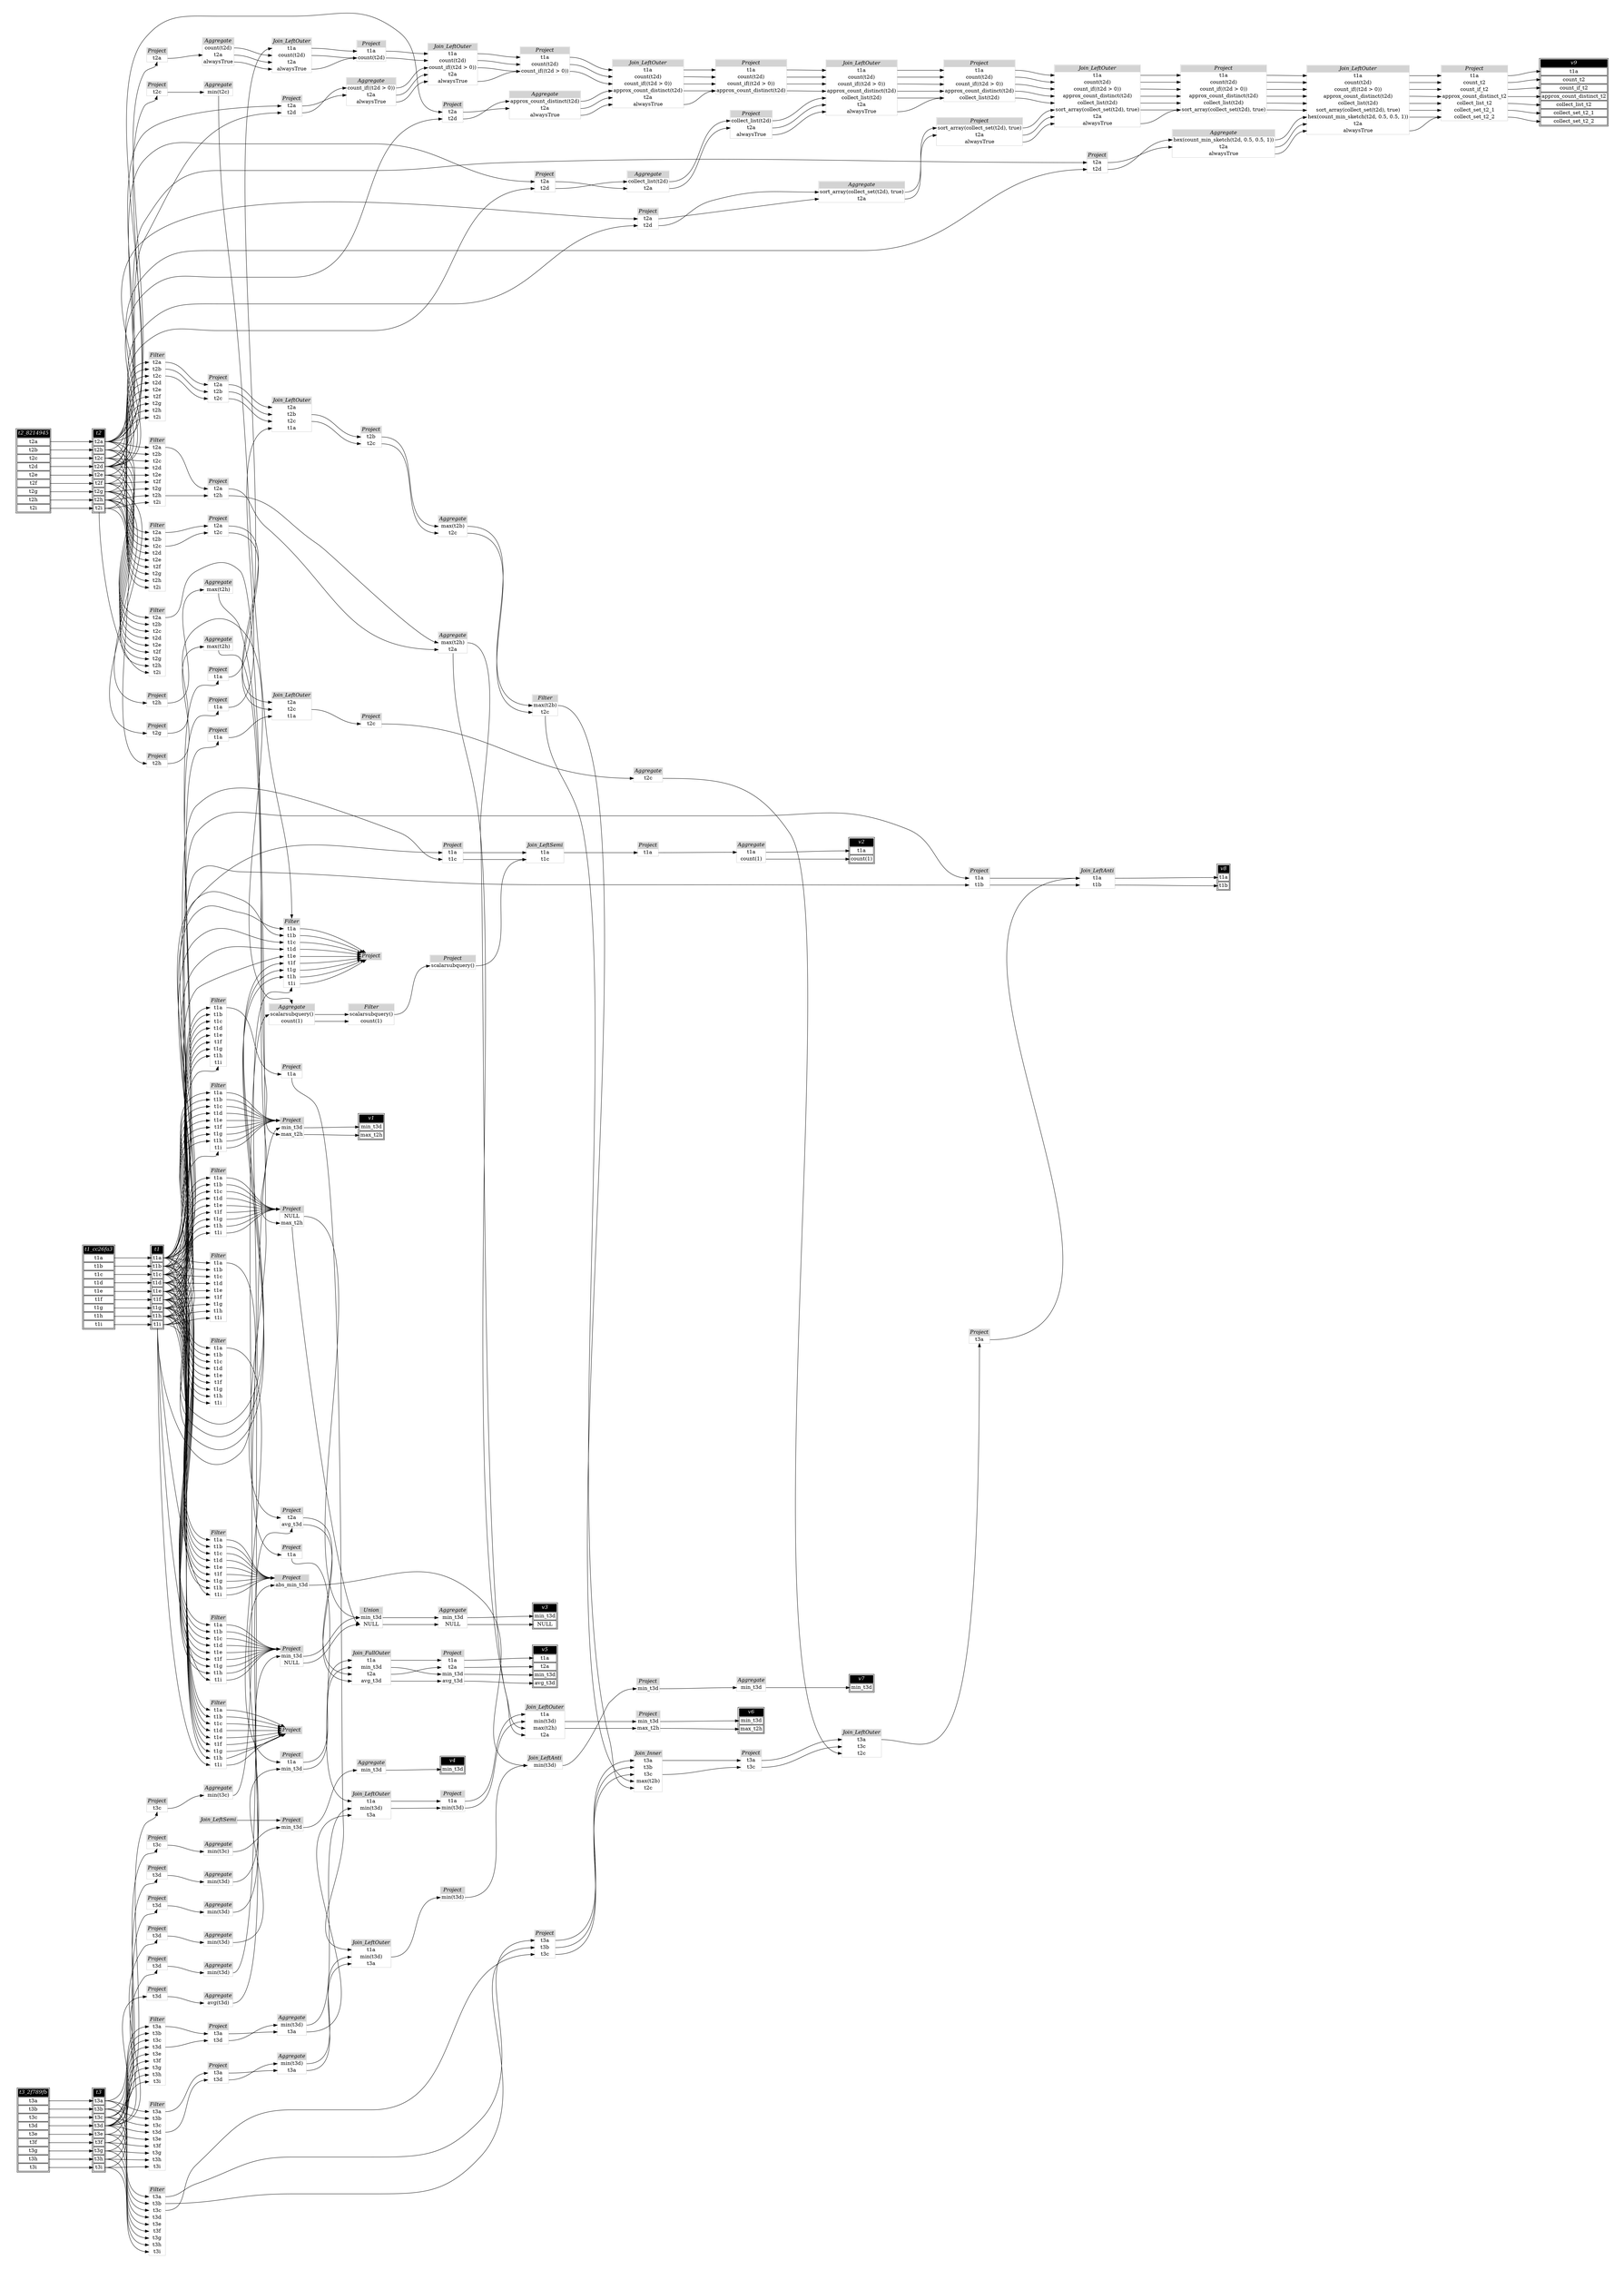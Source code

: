 // Automatically generated by SQLFlowTestSuite


digraph {
  graph [pad="0.5" nodesep="0.5" ranksep="1" fontname="Helvetica" rankdir=LR];
  node [shape=plaintext]

  
"Aggregate_0564073" [label=<
<table color="lightgray" border="1" cellborder="0" cellspacing="0">
  <tr><td bgcolor="lightgray" port="nodeName"><i>Aggregate</i></td></tr>
  <tr><td port="0">min_t3d</td></tr>
</table>>];
     

"Aggregate_0b5224b" [label=<
<table color="lightgray" border="1" cellborder="0" cellspacing="0">
  <tr><td bgcolor="lightgray" port="nodeName"><i>Aggregate</i></td></tr>
  <tr><td port="0">min_t3d</td></tr>
</table>>];
     

"Aggregate_103cc50" [label=<
<table color="lightgray" border="1" cellborder="0" cellspacing="0">
  <tr><td bgcolor="lightgray" port="nodeName"><i>Aggregate</i></td></tr>
  <tr><td port="0">scalarsubquery()</td></tr>
<tr><td port="1">count(1)</td></tr>
</table>>];
     

"Aggregate_1b750c7" [label=<
<table color="lightgray" border="1" cellborder="0" cellspacing="0">
  <tr><td bgcolor="lightgray" port="nodeName"><i>Aggregate</i></td></tr>
  <tr><td port="0">hex(count_min_sketch(t2d, 0.5, 0.5, 1))</td></tr>
<tr><td port="1">t2a</td></tr>
<tr><td port="2">alwaysTrue</td></tr>
</table>>];
     

"Aggregate_1c813d9" [label=<
<table color="lightgray" border="1" cellborder="0" cellspacing="0">
  <tr><td bgcolor="lightgray" port="nodeName"><i>Aggregate</i></td></tr>
  <tr><td port="0">max(t2h)</td></tr>
<tr><td port="1">t2a</td></tr>
</table>>];
     

"Aggregate_20f33ef" [label=<
<table color="lightgray" border="1" cellborder="0" cellspacing="0">
  <tr><td bgcolor="lightgray" port="nodeName"><i>Aggregate</i></td></tr>
  <tr><td port="0">min(t3c)</td></tr>
</table>>];
     

"Aggregate_220a2d6" [label=<
<table color="lightgray" border="1" cellborder="0" cellspacing="0">
  <tr><td bgcolor="lightgray" port="nodeName"><i>Aggregate</i></td></tr>
  <tr><td port="0">max(t2b)</td></tr>
<tr><td port="1">t2c</td></tr>
</table>>];
     

"Aggregate_24e3f96" [label=<
<table color="lightgray" border="1" cellborder="0" cellspacing="0">
  <tr><td bgcolor="lightgray" port="nodeName"><i>Aggregate</i></td></tr>
  <tr><td port="0">min(t3c)</td></tr>
</table>>];
     

"Aggregate_2751478" [label=<
<table color="lightgray" border="1" cellborder="0" cellspacing="0">
  <tr><td bgcolor="lightgray" port="nodeName"><i>Aggregate</i></td></tr>
  <tr><td port="0">max(t2h)</td></tr>
</table>>];
     

"Aggregate_2fe9001" [label=<
<table color="lightgray" border="1" cellborder="0" cellspacing="0">
  <tr><td bgcolor="lightgray" port="nodeName"><i>Aggregate</i></td></tr>
  <tr><td port="0">t1a</td></tr>
<tr><td port="1">count(1)</td></tr>
</table>>];
     

"Aggregate_366e861" [label=<
<table color="lightgray" border="1" cellborder="0" cellspacing="0">
  <tr><td bgcolor="lightgray" port="nodeName"><i>Aggregate</i></td></tr>
  <tr><td port="0">t2c</td></tr>
</table>>];
     

"Aggregate_3f29c7a" [label=<
<table color="lightgray" border="1" cellborder="0" cellspacing="0">
  <tr><td bgcolor="lightgray" port="nodeName"><i>Aggregate</i></td></tr>
  <tr><td port="0">max(t2h)</td></tr>
</table>>];
     

"Aggregate_4caab9f" [label=<
<table color="lightgray" border="1" cellborder="0" cellspacing="0">
  <tr><td bgcolor="lightgray" port="nodeName"><i>Aggregate</i></td></tr>
  <tr><td port="0">count_if((t2d &gt; 0))</td></tr>
<tr><td port="1">t2a</td></tr>
<tr><td port="2">alwaysTrue</td></tr>
</table>>];
     

"Aggregate_557c71a" [label=<
<table color="lightgray" border="1" cellborder="0" cellspacing="0">
  <tr><td bgcolor="lightgray" port="nodeName"><i>Aggregate</i></td></tr>
  <tr><td port="0">avg(t3d)</td></tr>
</table>>];
     

"Aggregate_583c614" [label=<
<table color="lightgray" border="1" cellborder="0" cellspacing="0">
  <tr><td bgcolor="lightgray" port="nodeName"><i>Aggregate</i></td></tr>
  <tr><td port="0">collect_list(t2d)</td></tr>
<tr><td port="1">t2a</td></tr>
</table>>];
     

"Aggregate_659cb26" [label=<
<table color="lightgray" border="1" cellborder="0" cellspacing="0">
  <tr><td bgcolor="lightgray" port="nodeName"><i>Aggregate</i></td></tr>
  <tr><td port="0">sort_array(collect_set(t2d), true)</td></tr>
<tr><td port="1">t2a</td></tr>
</table>>];
     

"Aggregate_670b77b" [label=<
<table color="lightgray" border="1" cellborder="0" cellspacing="0">
  <tr><td bgcolor="lightgray" port="nodeName"><i>Aggregate</i></td></tr>
  <tr><td port="0">count(t2d)</td></tr>
<tr><td port="1">t2a</td></tr>
<tr><td port="2">alwaysTrue</td></tr>
</table>>];
     

"Aggregate_6946200" [label=<
<table color="lightgray" border="1" cellborder="0" cellspacing="0">
  <tr><td bgcolor="lightgray" port="nodeName"><i>Aggregate</i></td></tr>
  <tr><td port="0">approx_count_distinct(t2d)</td></tr>
<tr><td port="1">t2a</td></tr>
<tr><td port="2">alwaysTrue</td></tr>
</table>>];
     

"Aggregate_76b7111" [label=<
<table color="lightgray" border="1" cellborder="0" cellspacing="0">
  <tr><td bgcolor="lightgray" port="nodeName"><i>Aggregate</i></td></tr>
  <tr><td port="0">min_t3d</td></tr>
<tr><td port="1">NULL</td></tr>
</table>>];
     

"Aggregate_7d3404d" [label=<
<table color="lightgray" border="1" cellborder="0" cellspacing="0">
  <tr><td bgcolor="lightgray" port="nodeName"><i>Aggregate</i></td></tr>
  <tr><td port="0">min(t3d)</td></tr>
</table>>];
     

"Aggregate_93a2aba" [label=<
<table color="lightgray" border="1" cellborder="0" cellspacing="0">
  <tr><td bgcolor="lightgray" port="nodeName"><i>Aggregate</i></td></tr>
  <tr><td port="0">min(t2c)</td></tr>
</table>>];
     

"Aggregate_9ab17ef" [label=<
<table color="lightgray" border="1" cellborder="0" cellspacing="0">
  <tr><td bgcolor="lightgray" port="nodeName"><i>Aggregate</i></td></tr>
  <tr><td port="0">min(t3d)</td></tr>
<tr><td port="1">t3a</td></tr>
</table>>];
     

"Aggregate_b67adca" [label=<
<table color="lightgray" border="1" cellborder="0" cellspacing="0">
  <tr><td bgcolor="lightgray" port="nodeName"><i>Aggregate</i></td></tr>
  <tr><td port="0">min(t3d)</td></tr>
<tr><td port="1">t3a</td></tr>
</table>>];
     

"Aggregate_ccd3e05" [label=<
<table color="lightgray" border="1" cellborder="0" cellspacing="0">
  <tr><td bgcolor="lightgray" port="nodeName"><i>Aggregate</i></td></tr>
  <tr><td port="0">min(t3d)</td></tr>
</table>>];
     

"Aggregate_e761a67" [label=<
<table color="lightgray" border="1" cellborder="0" cellspacing="0">
  <tr><td bgcolor="lightgray" port="nodeName"><i>Aggregate</i></td></tr>
  <tr><td port="0">min(t3d)</td></tr>
</table>>];
     

"Aggregate_ed7180f" [label=<
<table color="lightgray" border="1" cellborder="0" cellspacing="0">
  <tr><td bgcolor="lightgray" port="nodeName"><i>Aggregate</i></td></tr>
  <tr><td port="0">min(t3d)</td></tr>
</table>>];
     

"Filter_226f24c" [label=<
<table color="lightgray" border="1" cellborder="0" cellspacing="0">
  <tr><td bgcolor="lightgray" port="nodeName"><i>Filter</i></td></tr>
  <tr><td port="0">t1a</td></tr>
<tr><td port="1">t1b</td></tr>
<tr><td port="2">t1c</td></tr>
<tr><td port="3">t1d</td></tr>
<tr><td port="4">t1e</td></tr>
<tr><td port="5">t1f</td></tr>
<tr><td port="6">t1g</td></tr>
<tr><td port="7">t1h</td></tr>
<tr><td port="8">t1i</td></tr>
</table>>];
     

"Filter_2acdf81" [label=<
<table color="lightgray" border="1" cellborder="0" cellspacing="0">
  <tr><td bgcolor="lightgray" port="nodeName"><i>Filter</i></td></tr>
  <tr><td port="0">t1a</td></tr>
<tr><td port="1">t1b</td></tr>
<tr><td port="2">t1c</td></tr>
<tr><td port="3">t1d</td></tr>
<tr><td port="4">t1e</td></tr>
<tr><td port="5">t1f</td></tr>
<tr><td port="6">t1g</td></tr>
<tr><td port="7">t1h</td></tr>
<tr><td port="8">t1i</td></tr>
</table>>];
     

"Filter_2b39709" [label=<
<table color="lightgray" border="1" cellborder="0" cellspacing="0">
  <tr><td bgcolor="lightgray" port="nodeName"><i>Filter</i></td></tr>
  <tr><td port="0">t2a</td></tr>
<tr><td port="1">t2b</td></tr>
<tr><td port="2">t2c</td></tr>
<tr><td port="3">t2d</td></tr>
<tr><td port="4">t2e</td></tr>
<tr><td port="5">t2f</td></tr>
<tr><td port="6">t2g</td></tr>
<tr><td port="7">t2h</td></tr>
<tr><td port="8">t2i</td></tr>
</table>>];
     

"Filter_3f71474" [label=<
<table color="lightgray" border="1" cellborder="0" cellspacing="0">
  <tr><td bgcolor="lightgray" port="nodeName"><i>Filter</i></td></tr>
  <tr><td port="0">t1a</td></tr>
<tr><td port="1">t1b</td></tr>
<tr><td port="2">t1c</td></tr>
<tr><td port="3">t1d</td></tr>
<tr><td port="4">t1e</td></tr>
<tr><td port="5">t1f</td></tr>
<tr><td port="6">t1g</td></tr>
<tr><td port="7">t1h</td></tr>
<tr><td port="8">t1i</td></tr>
</table>>];
     

"Filter_5069ca2" [label=<
<table color="lightgray" border="1" cellborder="0" cellspacing="0">
  <tr><td bgcolor="lightgray" port="nodeName"><i>Filter</i></td></tr>
  <tr><td port="0">scalarsubquery()</td></tr>
<tr><td port="1">count(1)</td></tr>
</table>>];
     

"Filter_6f8f953" [label=<
<table color="lightgray" border="1" cellborder="0" cellspacing="0">
  <tr><td bgcolor="lightgray" port="nodeName"><i>Filter</i></td></tr>
  <tr><td port="0">t1a</td></tr>
<tr><td port="1">t1b</td></tr>
<tr><td port="2">t1c</td></tr>
<tr><td port="3">t1d</td></tr>
<tr><td port="4">t1e</td></tr>
<tr><td port="5">t1f</td></tr>
<tr><td port="6">t1g</td></tr>
<tr><td port="7">t1h</td></tr>
<tr><td port="8">t1i</td></tr>
</table>>];
     

"Filter_7bad0a7" [label=<
<table color="lightgray" border="1" cellborder="0" cellspacing="0">
  <tr><td bgcolor="lightgray" port="nodeName"><i>Filter</i></td></tr>
  <tr><td port="0">t3a</td></tr>
<tr><td port="1">t3b</td></tr>
<tr><td port="2">t3c</td></tr>
<tr><td port="3">t3d</td></tr>
<tr><td port="4">t3e</td></tr>
<tr><td port="5">t3f</td></tr>
<tr><td port="6">t3g</td></tr>
<tr><td port="7">t3h</td></tr>
<tr><td port="8">t3i</td></tr>
</table>>];
     

"Filter_88151dc" [label=<
<table color="lightgray" border="1" cellborder="0" cellspacing="0">
  <tr><td bgcolor="lightgray" port="nodeName"><i>Filter</i></td></tr>
  <tr><td port="0">t1a</td></tr>
<tr><td port="1">t1b</td></tr>
<tr><td port="2">t1c</td></tr>
<tr><td port="3">t1d</td></tr>
<tr><td port="4">t1e</td></tr>
<tr><td port="5">t1f</td></tr>
<tr><td port="6">t1g</td></tr>
<tr><td port="7">t1h</td></tr>
<tr><td port="8">t1i</td></tr>
</table>>];
     

"Filter_9a5e61b" [label=<
<table color="lightgray" border="1" cellborder="0" cellspacing="0">
  <tr><td bgcolor="lightgray" port="nodeName"><i>Filter</i></td></tr>
  <tr><td port="0">t2a</td></tr>
<tr><td port="1">t2b</td></tr>
<tr><td port="2">t2c</td></tr>
<tr><td port="3">t2d</td></tr>
<tr><td port="4">t2e</td></tr>
<tr><td port="5">t2f</td></tr>
<tr><td port="6">t2g</td></tr>
<tr><td port="7">t2h</td></tr>
<tr><td port="8">t2i</td></tr>
</table>>];
     

"Filter_9bc7b60" [label=<
<table color="lightgray" border="1" cellborder="0" cellspacing="0">
  <tr><td bgcolor="lightgray" port="nodeName"><i>Filter</i></td></tr>
  <tr><td port="0">t2a</td></tr>
<tr><td port="1">t2b</td></tr>
<tr><td port="2">t2c</td></tr>
<tr><td port="3">t2d</td></tr>
<tr><td port="4">t2e</td></tr>
<tr><td port="5">t2f</td></tr>
<tr><td port="6">t2g</td></tr>
<tr><td port="7">t2h</td></tr>
<tr><td port="8">t2i</td></tr>
</table>>];
     

"Filter_a410715" [label=<
<table color="lightgray" border="1" cellborder="0" cellspacing="0">
  <tr><td bgcolor="lightgray" port="nodeName"><i>Filter</i></td></tr>
  <tr><td port="0">t2a</td></tr>
<tr><td port="1">t2b</td></tr>
<tr><td port="2">t2c</td></tr>
<tr><td port="3">t2d</td></tr>
<tr><td port="4">t2e</td></tr>
<tr><td port="5">t2f</td></tr>
<tr><td port="6">t2g</td></tr>
<tr><td port="7">t2h</td></tr>
<tr><td port="8">t2i</td></tr>
</table>>];
     

"Filter_a796b24" [label=<
<table color="lightgray" border="1" cellborder="0" cellspacing="0">
  <tr><td bgcolor="lightgray" port="nodeName"><i>Filter</i></td></tr>
  <tr><td port="0">t1a</td></tr>
<tr><td port="1">t1b</td></tr>
<tr><td port="2">t1c</td></tr>
<tr><td port="3">t1d</td></tr>
<tr><td port="4">t1e</td></tr>
<tr><td port="5">t1f</td></tr>
<tr><td port="6">t1g</td></tr>
<tr><td port="7">t1h</td></tr>
<tr><td port="8">t1i</td></tr>
</table>>];
     

"Filter_c2595ac" [label=<
<table color="lightgray" border="1" cellborder="0" cellspacing="0">
  <tr><td bgcolor="lightgray" port="nodeName"><i>Filter</i></td></tr>
  <tr><td port="0">t1a</td></tr>
<tr><td port="1">t1b</td></tr>
<tr><td port="2">t1c</td></tr>
<tr><td port="3">t1d</td></tr>
<tr><td port="4">t1e</td></tr>
<tr><td port="5">t1f</td></tr>
<tr><td port="6">t1g</td></tr>
<tr><td port="7">t1h</td></tr>
<tr><td port="8">t1i</td></tr>
</table>>];
     

"Filter_cf9e29d" [label=<
<table color="lightgray" border="1" cellborder="0" cellspacing="0">
  <tr><td bgcolor="lightgray" port="nodeName"><i>Filter</i></td></tr>
  <tr><td port="0">max(t2b)</td></tr>
<tr><td port="1">t2c</td></tr>
</table>>];
     

"Filter_d854a73" [label=<
<table color="lightgray" border="1" cellborder="0" cellspacing="0">
  <tr><td bgcolor="lightgray" port="nodeName"><i>Filter</i></td></tr>
  <tr><td port="0">t3a</td></tr>
<tr><td port="1">t3b</td></tr>
<tr><td port="2">t3c</td></tr>
<tr><td port="3">t3d</td></tr>
<tr><td port="4">t3e</td></tr>
<tr><td port="5">t3f</td></tr>
<tr><td port="6">t3g</td></tr>
<tr><td port="7">t3h</td></tr>
<tr><td port="8">t3i</td></tr>
</table>>];
     

"Filter_ea68991" [label=<
<table color="lightgray" border="1" cellborder="0" cellspacing="0">
  <tr><td bgcolor="lightgray" port="nodeName"><i>Filter</i></td></tr>
  <tr><td port="0">t1a</td></tr>
<tr><td port="1">t1b</td></tr>
<tr><td port="2">t1c</td></tr>
<tr><td port="3">t1d</td></tr>
<tr><td port="4">t1e</td></tr>
<tr><td port="5">t1f</td></tr>
<tr><td port="6">t1g</td></tr>
<tr><td port="7">t1h</td></tr>
<tr><td port="8">t1i</td></tr>
</table>>];
     

"Filter_ecc16dd" [label=<
<table color="lightgray" border="1" cellborder="0" cellspacing="0">
  <tr><td bgcolor="lightgray" port="nodeName"><i>Filter</i></td></tr>
  <tr><td port="0">t1a</td></tr>
<tr><td port="1">t1b</td></tr>
<tr><td port="2">t1c</td></tr>
<tr><td port="3">t1d</td></tr>
<tr><td port="4">t1e</td></tr>
<tr><td port="5">t1f</td></tr>
<tr><td port="6">t1g</td></tr>
<tr><td port="7">t1h</td></tr>
<tr><td port="8">t1i</td></tr>
</table>>];
     

"Filter_ee80531" [label=<
<table color="lightgray" border="1" cellborder="0" cellspacing="0">
  <tr><td bgcolor="lightgray" port="nodeName"><i>Filter</i></td></tr>
  <tr><td port="0">t3a</td></tr>
<tr><td port="1">t3b</td></tr>
<tr><td port="2">t3c</td></tr>
<tr><td port="3">t3d</td></tr>
<tr><td port="4">t3e</td></tr>
<tr><td port="5">t3f</td></tr>
<tr><td port="6">t3g</td></tr>
<tr><td port="7">t3h</td></tr>
<tr><td port="8">t3i</td></tr>
</table>>];
     

"Join_FullOuter_d85724a" [label=<
<table color="lightgray" border="1" cellborder="0" cellspacing="0">
  <tr><td bgcolor="lightgray" port="nodeName"><i>Join_FullOuter</i></td></tr>
  <tr><td port="0">t1a</td></tr>
<tr><td port="1">min_t3d</td></tr>
<tr><td port="2">t2a</td></tr>
<tr><td port="3">avg_t3d</td></tr>
</table>>];
     

"Join_Inner_051daec" [label=<
<table color="lightgray" border="1" cellborder="0" cellspacing="0">
  <tr><td bgcolor="lightgray" port="nodeName"><i>Join_Inner</i></td></tr>
  <tr><td port="0">t3a</td></tr>
<tr><td port="1">t3b</td></tr>
<tr><td port="2">t3c</td></tr>
<tr><td port="3">max(t2b)</td></tr>
<tr><td port="4">t2c</td></tr>
</table>>];
     

"Join_LeftAnti_a8b4328" [label=<
<table color="lightgray" border="1" cellborder="0" cellspacing="0">
  <tr><td bgcolor="lightgray" port="nodeName"><i>Join_LeftAnti</i></td></tr>
  <tr><td port="0">t1a</td></tr>
<tr><td port="1">t1b</td></tr>
</table>>];
     

"Join_LeftAnti_ee6e067" [label=<
<table color="lightgray" border="1" cellborder="0" cellspacing="0">
  <tr><td bgcolor="lightgray" port="nodeName"><i>Join_LeftAnti</i></td></tr>
  <tr><td port="0">min(t3d)</td></tr>
</table>>];
     

"Join_LeftOuter_25b7111" [label=<
<table color="lightgray" border="1" cellborder="0" cellspacing="0">
  <tr><td bgcolor="lightgray" port="nodeName"><i>Join_LeftOuter</i></td></tr>
  <tr><td port="0">t1a</td></tr>
<tr><td port="1">count(t2d)</td></tr>
<tr><td port="2">t2a</td></tr>
<tr><td port="3">alwaysTrue</td></tr>
</table>>];
     

"Join_LeftOuter_26c7e1a" [label=<
<table color="lightgray" border="1" cellborder="0" cellspacing="0">
  <tr><td bgcolor="lightgray" port="nodeName"><i>Join_LeftOuter</i></td></tr>
  <tr><td port="0">t1a</td></tr>
<tr><td port="1">count(t2d)</td></tr>
<tr><td port="2">count_if((t2d &gt; 0))</td></tr>
<tr><td port="3">t2a</td></tr>
<tr><td port="4">alwaysTrue</td></tr>
</table>>];
     

"Join_LeftOuter_344f334" [label=<
<table color="lightgray" border="1" cellborder="0" cellspacing="0">
  <tr><td bgcolor="lightgray" port="nodeName"><i>Join_LeftOuter</i></td></tr>
  <tr><td port="0">t1a</td></tr>
<tr><td port="1">min(t3d)</td></tr>
<tr><td port="2">t3a</td></tr>
</table>>];
     

"Join_LeftOuter_4d43650" [label=<
<table color="lightgray" border="1" cellborder="0" cellspacing="0">
  <tr><td bgcolor="lightgray" port="nodeName"><i>Join_LeftOuter</i></td></tr>
  <tr><td port="0">t2a</td></tr>
<tr><td port="1">t2b</td></tr>
<tr><td port="2">t2c</td></tr>
<tr><td port="3">t1a</td></tr>
</table>>];
     

"Join_LeftOuter_5734d1a" [label=<
<table color="lightgray" border="1" cellborder="0" cellspacing="0">
  <tr><td bgcolor="lightgray" port="nodeName"><i>Join_LeftOuter</i></td></tr>
  <tr><td port="0">t1a</td></tr>
<tr><td port="1">count(t2d)</td></tr>
<tr><td port="2">count_if((t2d &gt; 0))</td></tr>
<tr><td port="3">approx_count_distinct(t2d)</td></tr>
<tr><td port="4">collect_list(t2d)</td></tr>
<tr><td port="5">sort_array(collect_set(t2d), true)</td></tr>
<tr><td port="6">hex(count_min_sketch(t2d, 0.5, 0.5, 1))</td></tr>
<tr><td port="7">t2a</td></tr>
<tr><td port="8">alwaysTrue</td></tr>
</table>>];
     

"Join_LeftOuter_94ac214" [label=<
<table color="lightgray" border="1" cellborder="0" cellspacing="0">
  <tr><td bgcolor="lightgray" port="nodeName"><i>Join_LeftOuter</i></td></tr>
  <tr><td port="0">t2a</td></tr>
<tr><td port="1">t2c</td></tr>
<tr><td port="2">t1a</td></tr>
</table>>];
     

"Join_LeftOuter_c981822" [label=<
<table color="lightgray" border="1" cellborder="0" cellspacing="0">
  <tr><td bgcolor="lightgray" port="nodeName"><i>Join_LeftOuter</i></td></tr>
  <tr><td port="0">t1a</td></tr>
<tr><td port="1">min(t3d)</td></tr>
<tr><td port="2">max(t2h)</td></tr>
<tr><td port="3">t2a</td></tr>
</table>>];
     

"Join_LeftOuter_ce64c73" [label=<
<table color="lightgray" border="1" cellborder="0" cellspacing="0">
  <tr><td bgcolor="lightgray" port="nodeName"><i>Join_LeftOuter</i></td></tr>
  <tr><td port="0">t1a</td></tr>
<tr><td port="1">count(t2d)</td></tr>
<tr><td port="2">count_if((t2d &gt; 0))</td></tr>
<tr><td port="3">approx_count_distinct(t2d)</td></tr>
<tr><td port="4">collect_list(t2d)</td></tr>
<tr><td port="5">t2a</td></tr>
<tr><td port="6">alwaysTrue</td></tr>
</table>>];
     

"Join_LeftOuter_d37a1e4" [label=<
<table color="lightgray" border="1" cellborder="0" cellspacing="0">
  <tr><td bgcolor="lightgray" port="nodeName"><i>Join_LeftOuter</i></td></tr>
  <tr><td port="0">t1a</td></tr>
<tr><td port="1">count(t2d)</td></tr>
<tr><td port="2">count_if((t2d &gt; 0))</td></tr>
<tr><td port="3">approx_count_distinct(t2d)</td></tr>
<tr><td port="4">t2a</td></tr>
<tr><td port="5">alwaysTrue</td></tr>
</table>>];
     

"Join_LeftOuter_d88041f" [label=<
<table color="lightgray" border="1" cellborder="0" cellspacing="0">
  <tr><td bgcolor="lightgray" port="nodeName"><i>Join_LeftOuter</i></td></tr>
  <tr><td port="0">t3a</td></tr>
<tr><td port="1">t3c</td></tr>
<tr><td port="2">t2c</td></tr>
</table>>];
     

"Join_LeftOuter_dac857a" [label=<
<table color="lightgray" border="1" cellborder="0" cellspacing="0">
  <tr><td bgcolor="lightgray" port="nodeName"><i>Join_LeftOuter</i></td></tr>
  <tr><td port="0">t1a</td></tr>
<tr><td port="1">count(t2d)</td></tr>
<tr><td port="2">count_if((t2d &gt; 0))</td></tr>
<tr><td port="3">approx_count_distinct(t2d)</td></tr>
<tr><td port="4">collect_list(t2d)</td></tr>
<tr><td port="5">sort_array(collect_set(t2d), true)</td></tr>
<tr><td port="6">t2a</td></tr>
<tr><td port="7">alwaysTrue</td></tr>
</table>>];
     

"Join_LeftOuter_dfe5e2b" [label=<
<table color="lightgray" border="1" cellborder="0" cellspacing="0">
  <tr><td bgcolor="lightgray" port="nodeName"><i>Join_LeftOuter</i></td></tr>
  <tr><td port="0">t1a</td></tr>
<tr><td port="1">min(t3d)</td></tr>
<tr><td port="2">t3a</td></tr>
</table>>];
     

"Join_LeftSemi_cfaa6e8" [label=<
<table color="lightgray" border="1" cellborder="0" cellspacing="0">
  <tr><td bgcolor="lightgray" port="nodeName"><i>Join_LeftSemi</i></td></tr>
  <tr><td port="0">t1a</td></tr>
<tr><td port="1">t1c</td></tr>
</table>>];
     

"Join_LeftSemi_f2f7d7e" [label=<
<table color="lightgray" border="1" cellborder="0" cellspacing="0">
  <tr><td bgcolor="lightgray" port="nodeName"><i>Join_LeftSemi</i></td></tr>
  
</table>>];
     

"Project_016e6f3" [label=<
<table color="lightgray" border="1" cellborder="0" cellspacing="0">
  <tr><td bgcolor="lightgray" port="nodeName"><i>Project</i></td></tr>
  <tr><td port="0">scalarsubquery()</td></tr>
</table>>];
     

"Project_08df1ea" [label=<
<table color="lightgray" border="1" cellborder="0" cellspacing="0">
  <tr><td bgcolor="lightgray" port="nodeName"><i>Project</i></td></tr>
  <tr><td port="0">t2a</td></tr>
<tr><td port="1">t2c</td></tr>
</table>>];
     

"Project_0aac340" [label=<
<table color="lightgray" border="1" cellborder="0" cellspacing="0">
  <tr><td bgcolor="lightgray" port="nodeName"><i>Project</i></td></tr>
  <tr><td port="0">t1a</td></tr>
</table>>];
     

"Project_0acfd13" [label=<
<table color="lightgray" border="1" cellborder="0" cellspacing="0">
  <tr><td bgcolor="lightgray" port="nodeName"><i>Project</i></td></tr>
  <tr><td port="0">t1a</td></tr>
<tr><td port="1">count(t2d)</td></tr>
<tr><td port="2">count_if((t2d &gt; 0))</td></tr>
<tr><td port="3">approx_count_distinct(t2d)</td></tr>
<tr><td port="4">collect_list(t2d)</td></tr>
<tr><td port="5">sort_array(collect_set(t2d), true)</td></tr>
</table>>];
     

"Project_1994181" [label=<
<table color="lightgray" border="1" cellborder="0" cellspacing="0">
  <tr><td bgcolor="lightgray" port="nodeName"><i>Project</i></td></tr>
  <tr><td port="0">sort_array(collect_set(t2d), true)</td></tr>
<tr><td port="1">t2a</td></tr>
<tr><td port="2">alwaysTrue</td></tr>
</table>>];
     

"Project_2f61e81" [label=<
<table color="lightgray" border="1" cellborder="0" cellspacing="0">
  <tr><td bgcolor="lightgray" port="nodeName"><i>Project</i></td></tr>
  <tr><td port="0">t3a</td></tr>
<tr><td port="1">t3c</td></tr>
</table>>];
     

"Project_301e83a" [label=<
<table color="lightgray" border="1" cellborder="0" cellspacing="0">
  <tr><td bgcolor="lightgray" port="nodeName"><i>Project</i></td></tr>
  <tr><td port="0">collect_list(t2d)</td></tr>
<tr><td port="1">t2a</td></tr>
<tr><td port="2">alwaysTrue</td></tr>
</table>>];
     

"Project_344228f" [label=<
<table color="lightgray" border="1" cellborder="0" cellspacing="0">
  <tr><td bgcolor="lightgray" port="nodeName"><i>Project</i></td></tr>
  <tr><td port="0">t1a</td></tr>
<tr><td port="1">t2a</td></tr>
<tr><td port="2">min_t3d</td></tr>
<tr><td port="3">avg_t3d</td></tr>
</table>>];
     

"Project_35778e2" [label=<
<table color="lightgray" border="1" cellborder="0" cellspacing="0">
  <tr><td bgcolor="lightgray" port="nodeName"><i>Project</i></td></tr>
  <tr><td port="0">t3d</td></tr>
</table>>];
     

"Project_38e5b80" [label=<
<table color="lightgray" border="1" cellborder="0" cellspacing="0">
  <tr><td bgcolor="lightgray" port="nodeName"><i>Project</i></td></tr>
  <tr><td port="0">t2h</td></tr>
</table>>];
     

"Project_3ad4ef9" [label=<
<table color="lightgray" border="1" cellborder="0" cellspacing="0">
  <tr><td bgcolor="lightgray" port="nodeName"><i>Project</i></td></tr>
  <tr><td port="0">abs_min_t3d</td></tr>
</table>>];
     

"Project_3dc8fa4" [label=<
<table color="lightgray" border="1" cellborder="0" cellspacing="0">
  <tr><td bgcolor="lightgray" port="nodeName"><i>Project</i></td></tr>
  <tr><td port="0">t3c</td></tr>
</table>>];
     

"Project_3f51ff3" [label=<
<table color="lightgray" border="1" cellborder="0" cellspacing="0">
  <tr><td bgcolor="lightgray" port="nodeName"><i>Project</i></td></tr>
  <tr><td port="0">t1a</td></tr>
</table>>];
     

"Project_407513a" [label=<
<table color="lightgray" border="1" cellborder="0" cellspacing="0">
  <tr><td bgcolor="lightgray" port="nodeName"><i>Project</i></td></tr>
  <tr><td port="0">t2a</td></tr>
<tr><td port="1">t2d</td></tr>
</table>>];
     

"Project_4134163" [label=<
<table color="lightgray" border="1" cellborder="0" cellspacing="0">
  <tr><td bgcolor="lightgray" port="nodeName"><i>Project</i></td></tr>
  <tr><td port="0">t3d</td></tr>
</table>>];
     

"Project_431aee0" [label=<
<table color="lightgray" border="1" cellborder="0" cellspacing="0">
  <tr><td bgcolor="lightgray" port="nodeName"><i>Project</i></td></tr>
  <tr><td port="0">t2a</td></tr>
<tr><td port="1">t2d</td></tr>
</table>>];
     

"Project_4e9c681" [label=<
<table color="lightgray" border="1" cellborder="0" cellspacing="0">
  <tr><td bgcolor="lightgray" port="nodeName"><i>Project</i></td></tr>
  <tr><td port="0">t2a</td></tr>
<tr><td port="1">t2h</td></tr>
</table>>];
     

"Project_4fd3103" [label=<
<table color="lightgray" border="1" cellborder="0" cellspacing="0">
  <tr><td bgcolor="lightgray" port="nodeName"><i>Project</i></td></tr>
  <tr><td port="0">t1a</td></tr>
<tr><td port="1">count(t2d)</td></tr>
<tr><td port="2">count_if((t2d &gt; 0))</td></tr>
</table>>];
     

"Project_5279ff1" [label=<
<table color="lightgray" border="1" cellborder="0" cellspacing="0">
  <tr><td bgcolor="lightgray" port="nodeName"><i>Project</i></td></tr>
  <tr><td port="0">min_t3d</td></tr>
</table>>];
     

"Project_5468181" [label=<
<table color="lightgray" border="1" cellborder="0" cellspacing="0">
  <tr><td bgcolor="lightgray" port="nodeName"><i>Project</i></td></tr>
  <tr><td port="0">t1a</td></tr>
</table>>];
     

"Project_54abe8a" [label=<
<table color="lightgray" border="1" cellborder="0" cellspacing="0">
  <tr><td bgcolor="lightgray" port="nodeName"><i>Project</i></td></tr>
  <tr><td port="0">t2g</td></tr>
</table>>];
     

"Project_58b75cf" [label=<
<table color="lightgray" border="1" cellborder="0" cellspacing="0">
  <tr><td bgcolor="lightgray" port="nodeName"><i>Project</i></td></tr>
  <tr><td port="0">t2a</td></tr>
<tr><td port="1">t2d</td></tr>
</table>>];
     

"Project_5aac234" [label=<
<table color="lightgray" border="1" cellborder="0" cellspacing="0">
  <tr><td bgcolor="lightgray" port="nodeName"><i>Project</i></td></tr>
  <tr><td port="0">min_t3d</td></tr>
</table>>];
     

"Project_5c620b4" [label=<
<table color="lightgray" border="1" cellborder="0" cellspacing="0">
  <tr><td bgcolor="lightgray" port="nodeName"><i>Project</i></td></tr>
  <tr><td port="0">t3d</td></tr>
</table>>];
     

"Project_5e0acd2" [label=<
<table color="lightgray" border="1" cellborder="0" cellspacing="0">
  <tr><td bgcolor="lightgray" port="nodeName"><i>Project</i></td></tr>
  <tr><td port="0">t1a</td></tr>
</table>>];
     

"Project_65de7e1" [label=<
<table color="lightgray" border="1" cellborder="0" cellspacing="0">
  <tr><td bgcolor="lightgray" port="nodeName"><i>Project</i></td></tr>
  <tr><td port="0">t1a</td></tr>
<tr><td port="1">t1c</td></tr>
</table>>];
     

"Project_65defcf" [label=<
<table color="lightgray" border="1" cellborder="0" cellspacing="0">
  <tr><td bgcolor="lightgray" port="nodeName"><i>Project</i></td></tr>
  <tr><td port="0">t1a</td></tr>
<tr><td port="1">min_t3d</td></tr>
</table>>];
     

"Project_69d2756" [label=<
<table color="lightgray" border="1" cellborder="0" cellspacing="0">
  <tr><td bgcolor="lightgray" port="nodeName"><i>Project</i></td></tr>
  <tr><td port="0">t1a</td></tr>
</table>>];
     

"Project_7ea13e5" [label=<
<table color="lightgray" border="1" cellborder="0" cellspacing="0">
  <tr><td bgcolor="lightgray" port="nodeName"><i>Project</i></td></tr>
  <tr><td port="0">t2a</td></tr>
<tr><td port="1">t2d</td></tr>
</table>>];
     

"Project_80cc46a" [label=<
<table color="lightgray" border="1" cellborder="0" cellspacing="0">
  <tr><td bgcolor="lightgray" port="nodeName"><i>Project</i></td></tr>
  <tr><td port="0">min(t3d)</td></tr>
</table>>];
     

"Project_8b21e52" [label=<
<table color="lightgray" border="1" cellborder="0" cellspacing="0">
  <tr><td bgcolor="lightgray" port="nodeName"><i>Project</i></td></tr>
  <tr><td port="0">min_t3d</td></tr>
<tr><td port="1">max_t2h</td></tr>
</table>>];
     

"Project_8cbc841" [label=<
<table color="lightgray" border="1" cellborder="0" cellspacing="0">
  <tr><td bgcolor="lightgray" port="nodeName"><i>Project</i></td></tr>
  <tr><td port="0">t3d</td></tr>
</table>>];
     

"Project_958eacf" [label=<
<table color="lightgray" border="1" cellborder="0" cellspacing="0">
  <tr><td bgcolor="lightgray" port="nodeName"><i>Project</i></td></tr>
  <tr><td port="0">t2a</td></tr>
</table>>];
     

"Project_95d0dec" [label=<
<table color="lightgray" border="1" cellborder="0" cellspacing="0">
  <tr><td bgcolor="lightgray" port="nodeName"><i>Project</i></td></tr>
  <tr><td port="0">NULL</td></tr>
<tr><td port="1">max_t2h</td></tr>
</table>>];
     

"Project_994b642" [label=<
<table color="lightgray" border="1" cellborder="0" cellspacing="0">
  <tr><td bgcolor="lightgray" port="nodeName"><i>Project</i></td></tr>
  <tr><td port="0">t1a</td></tr>
<tr><td port="1">count(t2d)</td></tr>
<tr><td port="2">count_if((t2d &gt; 0))</td></tr>
<tr><td port="3">approx_count_distinct(t2d)</td></tr>
<tr><td port="4">collect_list(t2d)</td></tr>
</table>>];
     

"Project_a1ef029" [label=<
<table color="lightgray" border="1" cellborder="0" cellspacing="0">
  <tr><td bgcolor="lightgray" port="nodeName"><i>Project</i></td></tr>
  <tr><td port="0">t2a</td></tr>
<tr><td port="1">t2b</td></tr>
<tr><td port="2">t2c</td></tr>
</table>>];
     

"Project_a2b6032" [label=<
<table color="lightgray" border="1" cellborder="0" cellspacing="0">
  <tr><td bgcolor="lightgray" port="nodeName"><i>Project</i></td></tr>
  
</table>>];
     

"Project_a311d19" [label=<
<table color="lightgray" border="1" cellborder="0" cellspacing="0">
  <tr><td bgcolor="lightgray" port="nodeName"><i>Project</i></td></tr>
  <tr><td port="0">t1a</td></tr>
<tr><td port="1">min(t3d)</td></tr>
</table>>];
     

"Project_aa48c7e" [label=<
<table color="lightgray" border="1" cellborder="0" cellspacing="0">
  <tr><td bgcolor="lightgray" port="nodeName"><i>Project</i></td></tr>
  <tr><td port="0">t2c</td></tr>
</table>>];
     

"Project_bb88bc3" [label=<
<table color="lightgray" border="1" cellborder="0" cellspacing="0">
  <tr><td bgcolor="lightgray" port="nodeName"><i>Project</i></td></tr>
  <tr><td port="0">t2a</td></tr>
<tr><td port="1">t2d</td></tr>
</table>>];
     

"Project_bbb573c" [label=<
<table color="lightgray" border="1" cellborder="0" cellspacing="0">
  <tr><td bgcolor="lightgray" port="nodeName"><i>Project</i></td></tr>
  <tr><td port="0">t1a</td></tr>
<tr><td port="1">count_t2</td></tr>
<tr><td port="2">count_if_t2</td></tr>
<tr><td port="3">approx_count_distinct_t2</td></tr>
<tr><td port="4">collect_list_t2</td></tr>
<tr><td port="5">collect_set_t2_1</td></tr>
<tr><td port="6">collect_set_t2_2</td></tr>
</table>>];
     

"Project_bbb76fb" [label=<
<table color="lightgray" border="1" cellborder="0" cellspacing="0">
  <tr><td bgcolor="lightgray" port="nodeName"><i>Project</i></td></tr>
  <tr><td port="0">min_t3d</td></tr>
<tr><td port="1">max_t2h</td></tr>
</table>>];
     

"Project_c258f57" [label=<
<table color="lightgray" border="1" cellborder="0" cellspacing="0">
  <tr><td bgcolor="lightgray" port="nodeName"><i>Project</i></td></tr>
  <tr><td port="0">t1a</td></tr>
</table>>];
     

"Project_c3d20bd" [label=<
<table color="lightgray" border="1" cellborder="0" cellspacing="0">
  <tr><td bgcolor="lightgray" port="nodeName"><i>Project</i></td></tr>
  <tr><td port="0">t1a</td></tr>
<tr><td port="1">count(t2d)</td></tr>
</table>>];
     

"Project_cb56984" [label=<
<table color="lightgray" border="1" cellborder="0" cellspacing="0">
  <tr><td bgcolor="lightgray" port="nodeName"><i>Project</i></td></tr>
  <tr><td port="0">t2h</td></tr>
</table>>];
     

"Project_cfc2bf6" [label=<
<table color="lightgray" border="1" cellborder="0" cellspacing="0">
  <tr><td bgcolor="lightgray" port="nodeName"><i>Project</i></td></tr>
  <tr><td port="0">t2c</td></tr>
</table>>];
     

"Project_d2eae57" [label=<
<table color="lightgray" border="1" cellborder="0" cellspacing="0">
  <tr><td bgcolor="lightgray" port="nodeName"><i>Project</i></td></tr>
  <tr><td port="0">t3a</td></tr>
<tr><td port="1">t3b</td></tr>
<tr><td port="2">t3c</td></tr>
</table>>];
     

"Project_d61aef2" [label=<
<table color="lightgray" border="1" cellborder="0" cellspacing="0">
  <tr><td bgcolor="lightgray" port="nodeName"><i>Project</i></td></tr>
  <tr><td port="0">t1a</td></tr>
<tr><td port="1">count(t2d)</td></tr>
<tr><td port="2">count_if((t2d &gt; 0))</td></tr>
<tr><td port="3">approx_count_distinct(t2d)</td></tr>
</table>>];
     

"Project_ddc24ac" [label=<
<table color="lightgray" border="1" cellborder="0" cellspacing="0">
  <tr><td bgcolor="lightgray" port="nodeName"><i>Project</i></td></tr>
  <tr><td port="0">t3d</td></tr>
</table>>];
     

"Project_e0865e0" [label=<
<table color="lightgray" border="1" cellborder="0" cellspacing="0">
  <tr><td bgcolor="lightgray" port="nodeName"><i>Project</i></td></tr>
  <tr><td port="0">t3a</td></tr>
<tr><td port="1">t3d</td></tr>
</table>>];
     

"Project_e24ae1f" [label=<
<table color="lightgray" border="1" cellborder="0" cellspacing="0">
  <tr><td bgcolor="lightgray" port="nodeName"><i>Project</i></td></tr>
  
</table>>];
     

"Project_e37dfae" [label=<
<table color="lightgray" border="1" cellborder="0" cellspacing="0">
  <tr><td bgcolor="lightgray" port="nodeName"><i>Project</i></td></tr>
  <tr><td port="0">t2b</td></tr>
<tr><td port="1">t2c</td></tr>
</table>>];
     

"Project_e3c9b8c" [label=<
<table color="lightgray" border="1" cellborder="0" cellspacing="0">
  <tr><td bgcolor="lightgray" port="nodeName"><i>Project</i></td></tr>
  <tr><td port="0">t3c</td></tr>
</table>>];
     

"Project_e97c167" [label=<
<table color="lightgray" border="1" cellborder="0" cellspacing="0">
  <tr><td bgcolor="lightgray" port="nodeName"><i>Project</i></td></tr>
  <tr><td port="0">t1a</td></tr>
<tr><td port="1">t1b</td></tr>
</table>>];
     

"Project_f410912" [label=<
<table color="lightgray" border="1" cellborder="0" cellspacing="0">
  <tr><td bgcolor="lightgray" port="nodeName"><i>Project</i></td></tr>
  <tr><td port="0">min_t3d</td></tr>
<tr><td port="1">NULL</td></tr>
</table>>];
     

"Project_f5590e3" [label=<
<table color="lightgray" border="1" cellborder="0" cellspacing="0">
  <tr><td bgcolor="lightgray" port="nodeName"><i>Project</i></td></tr>
  <tr><td port="0">t3a</td></tr>
<tr><td port="1">t3d</td></tr>
</table>>];
     

"Project_fb0731c" [label=<
<table color="lightgray" border="1" cellborder="0" cellspacing="0">
  <tr><td bgcolor="lightgray" port="nodeName"><i>Project</i></td></tr>
  <tr><td port="0">t2a</td></tr>
<tr><td port="1">avg_t3d</td></tr>
</table>>];
     

"Project_fb7ded0" [label=<
<table color="lightgray" border="1" cellborder="0" cellspacing="0">
  <tr><td bgcolor="lightgray" port="nodeName"><i>Project</i></td></tr>
  <tr><td port="0">t3a</td></tr>
</table>>];
     

"Union_e9e0c12" [label=<
<table color="lightgray" border="1" cellborder="0" cellspacing="0">
  <tr><td bgcolor="lightgray" port="nodeName"><i>Union</i></td></tr>
  <tr><td port="0">min_t3d</td></tr>
<tr><td port="1">NULL</td></tr>
</table>>];
     

"t1" [color="black" label=<
<table>
  <tr><td bgcolor="black" port="nodeName"><i><font color="white">t1</font></i></td></tr>
  <tr><td port="0">t1a</td></tr>
<tr><td port="1">t1b</td></tr>
<tr><td port="2">t1c</td></tr>
<tr><td port="3">t1d</td></tr>
<tr><td port="4">t1e</td></tr>
<tr><td port="5">t1f</td></tr>
<tr><td port="6">t1g</td></tr>
<tr><td port="7">t1h</td></tr>
<tr><td port="8">t1i</td></tr>
</table>>];
     

"t1_cc26fa3" [color="black" label=<
<table>
  <tr><td bgcolor="black" port="nodeName"><i><font color="white">t1_cc26fa3</font></i></td></tr>
  <tr><td port="0">t1a</td></tr>
<tr><td port="1">t1b</td></tr>
<tr><td port="2">t1c</td></tr>
<tr><td port="3">t1d</td></tr>
<tr><td port="4">t1e</td></tr>
<tr><td port="5">t1f</td></tr>
<tr><td port="6">t1g</td></tr>
<tr><td port="7">t1h</td></tr>
<tr><td port="8">t1i</td></tr>
</table>>];
     

"t2" [color="black" label=<
<table>
  <tr><td bgcolor="black" port="nodeName"><i><font color="white">t2</font></i></td></tr>
  <tr><td port="0">t2a</td></tr>
<tr><td port="1">t2b</td></tr>
<tr><td port="2">t2c</td></tr>
<tr><td port="3">t2d</td></tr>
<tr><td port="4">t2e</td></tr>
<tr><td port="5">t2f</td></tr>
<tr><td port="6">t2g</td></tr>
<tr><td port="7">t2h</td></tr>
<tr><td port="8">t2i</td></tr>
</table>>];
     

"t2_8214945" [color="black" label=<
<table>
  <tr><td bgcolor="black" port="nodeName"><i><font color="white">t2_8214945</font></i></td></tr>
  <tr><td port="0">t2a</td></tr>
<tr><td port="1">t2b</td></tr>
<tr><td port="2">t2c</td></tr>
<tr><td port="3">t2d</td></tr>
<tr><td port="4">t2e</td></tr>
<tr><td port="5">t2f</td></tr>
<tr><td port="6">t2g</td></tr>
<tr><td port="7">t2h</td></tr>
<tr><td port="8">t2i</td></tr>
</table>>];
     

"t3" [color="black" label=<
<table>
  <tr><td bgcolor="black" port="nodeName"><i><font color="white">t3</font></i></td></tr>
  <tr><td port="0">t3a</td></tr>
<tr><td port="1">t3b</td></tr>
<tr><td port="2">t3c</td></tr>
<tr><td port="3">t3d</td></tr>
<tr><td port="4">t3e</td></tr>
<tr><td port="5">t3f</td></tr>
<tr><td port="6">t3g</td></tr>
<tr><td port="7">t3h</td></tr>
<tr><td port="8">t3i</td></tr>
</table>>];
     

"t3_2f789fb" [color="black" label=<
<table>
  <tr><td bgcolor="black" port="nodeName"><i><font color="white">t3_2f789fb</font></i></td></tr>
  <tr><td port="0">t3a</td></tr>
<tr><td port="1">t3b</td></tr>
<tr><td port="2">t3c</td></tr>
<tr><td port="3">t3d</td></tr>
<tr><td port="4">t3e</td></tr>
<tr><td port="5">t3f</td></tr>
<tr><td port="6">t3g</td></tr>
<tr><td port="7">t3h</td></tr>
<tr><td port="8">t3i</td></tr>
</table>>];
     

"v1" [color="black" label=<
<table>
  <tr><td bgcolor="black" port="nodeName"><i><font color="white">v1</font></i></td></tr>
  <tr><td port="0">min_t3d</td></tr>
<tr><td port="1">max_t2h</td></tr>
</table>>];
     

"v2" [color="black" label=<
<table>
  <tr><td bgcolor="black" port="nodeName"><i><font color="white">v2</font></i></td></tr>
  <tr><td port="0">t1a</td></tr>
<tr><td port="1">count(1)</td></tr>
</table>>];
     

"v3" [color="black" label=<
<table>
  <tr><td bgcolor="black" port="nodeName"><i><font color="white">v3</font></i></td></tr>
  <tr><td port="0">min_t3d</td></tr>
<tr><td port="1">NULL</td></tr>
</table>>];
     

"v4" [color="black" label=<
<table>
  <tr><td bgcolor="black" port="nodeName"><i><font color="white">v4</font></i></td></tr>
  <tr><td port="0">min_t3d</td></tr>
</table>>];
     

"v5" [color="black" label=<
<table>
  <tr><td bgcolor="black" port="nodeName"><i><font color="white">v5</font></i></td></tr>
  <tr><td port="0">t1a</td></tr>
<tr><td port="1">t2a</td></tr>
<tr><td port="2">min_t3d</td></tr>
<tr><td port="3">avg_t3d</td></tr>
</table>>];
     

"v6" [color="black" label=<
<table>
  <tr><td bgcolor="black" port="nodeName"><i><font color="white">v6</font></i></td></tr>
  <tr><td port="0">min_t3d</td></tr>
<tr><td port="1">max_t2h</td></tr>
</table>>];
     

"v7" [color="black" label=<
<table>
  <tr><td bgcolor="black" port="nodeName"><i><font color="white">v7</font></i></td></tr>
  <tr><td port="0">min_t3d</td></tr>
</table>>];
     

"v8" [color="black" label=<
<table>
  <tr><td bgcolor="black" port="nodeName"><i><font color="white">v8</font></i></td></tr>
  <tr><td port="0">t1a</td></tr>
<tr><td port="1">t1b</td></tr>
</table>>];
     

"v9" [color="black" label=<
<table>
  <tr><td bgcolor="black" port="nodeName"><i><font color="white">v9</font></i></td></tr>
  <tr><td port="0">t1a</td></tr>
<tr><td port="1">count_t2</td></tr>
<tr><td port="2">count_if_t2</td></tr>
<tr><td port="3">approx_count_distinct_t2</td></tr>
<tr><td port="4">collect_list_t2</td></tr>
<tr><td port="5">collect_set_t2_1</td></tr>
<tr><td port="6">collect_set_t2_2</td></tr>
</table>>];
     
  "Aggregate_0564073":0 -> "v7":0;
"Aggregate_0b5224b":0 -> "v4":0;
"Aggregate_103cc50":0 -> "Filter_5069ca2":0;
"Aggregate_103cc50":1 -> "Filter_5069ca2":1;
"Aggregate_1b750c7":0 -> "Join_LeftOuter_5734d1a":6;
"Aggregate_1b750c7":1 -> "Join_LeftOuter_5734d1a":7;
"Aggregate_1b750c7":2 -> "Join_LeftOuter_5734d1a":8;
"Aggregate_1c813d9":0 -> "Join_LeftOuter_c981822":2;
"Aggregate_1c813d9":1 -> "Join_LeftOuter_c981822":3;
"Aggregate_20f33ef":0 -> "Project_5279ff1":0;
"Aggregate_220a2d6":0 -> "Filter_cf9e29d":0;
"Aggregate_220a2d6":1 -> "Filter_cf9e29d":1;
"Aggregate_24e3f96":0 -> "Aggregate_103cc50":0;
"Aggregate_2751478":0 -> "Project_95d0dec":1;
"Aggregate_2fe9001":0 -> "v2":0;
"Aggregate_2fe9001":1 -> "v2":1;
"Aggregate_366e861":0 -> "Join_LeftOuter_d88041f":2;
"Aggregate_3f29c7a":0 -> "Project_8b21e52":1;
"Aggregate_4caab9f":0 -> "Join_LeftOuter_26c7e1a":2;
"Aggregate_4caab9f":1 -> "Join_LeftOuter_26c7e1a":3;
"Aggregate_4caab9f":2 -> "Join_LeftOuter_26c7e1a":4;
"Aggregate_557c71a":0 -> "Project_fb0731c":1;
"Aggregate_583c614":0 -> "Project_301e83a":0;
"Aggregate_583c614":1 -> "Project_301e83a":1;
"Aggregate_659cb26":0 -> "Project_1994181":0;
"Aggregate_659cb26":1 -> "Project_1994181":1;
"Aggregate_670b77b":0 -> "Join_LeftOuter_25b7111":1;
"Aggregate_670b77b":1 -> "Join_LeftOuter_25b7111":2;
"Aggregate_670b77b":2 -> "Join_LeftOuter_25b7111":3;
"Aggregate_6946200":0 -> "Join_LeftOuter_d37a1e4":3;
"Aggregate_6946200":1 -> "Join_LeftOuter_d37a1e4":4;
"Aggregate_6946200":2 -> "Join_LeftOuter_d37a1e4":5;
"Aggregate_76b7111":0 -> "v3":0;
"Aggregate_76b7111":1 -> "v3":1;
"Aggregate_7d3404d":0 -> "Project_3ad4ef9":0;
"Aggregate_93a2aba":0 -> "Filter_2acdf81":nodeName;
"Aggregate_9ab17ef":0 -> "Join_LeftOuter_dfe5e2b":1;
"Aggregate_9ab17ef":1 -> "Join_LeftOuter_dfe5e2b":2;
"Aggregate_b67adca":0 -> "Join_LeftOuter_344f334":1;
"Aggregate_b67adca":1 -> "Join_LeftOuter_344f334":2;
"Aggregate_ccd3e05":0 -> "Project_65defcf":1;
"Aggregate_e761a67":0 -> "Project_8b21e52":0;
"Aggregate_ed7180f":0 -> "Project_f410912":0;
"Filter_226f24c":0 -> "Project_69d2756":0;
"Filter_2acdf81":0 -> "Project_a2b6032":nodeName;
"Filter_2acdf81":1 -> "Project_a2b6032":nodeName;
"Filter_2acdf81":2 -> "Project_a2b6032":nodeName;
"Filter_2acdf81":3 -> "Project_a2b6032":nodeName;
"Filter_2acdf81":4 -> "Project_a2b6032":nodeName;
"Filter_2acdf81":5 -> "Project_a2b6032":nodeName;
"Filter_2acdf81":6 -> "Project_a2b6032":nodeName;
"Filter_2acdf81":7 -> "Project_a2b6032":nodeName;
"Filter_2acdf81":8 -> "Project_a2b6032":nodeName;
"Filter_2b39709":0 -> "Project_a1ef029":0;
"Filter_2b39709":1 -> "Project_a1ef029":1;
"Filter_2b39709":2 -> "Project_a1ef029":2;
"Filter_3f71474":0 -> "Project_8b21e52":nodeName;
"Filter_3f71474":1 -> "Project_8b21e52":nodeName;
"Filter_3f71474":2 -> "Project_8b21e52":nodeName;
"Filter_3f71474":3 -> "Project_8b21e52":nodeName;
"Filter_3f71474":4 -> "Project_8b21e52":nodeName;
"Filter_3f71474":5 -> "Project_8b21e52":nodeName;
"Filter_3f71474":6 -> "Project_8b21e52":nodeName;
"Filter_3f71474":7 -> "Project_8b21e52":nodeName;
"Filter_3f71474":8 -> "Project_8b21e52":nodeName;
"Filter_5069ca2":0 -> "Project_016e6f3":0;
"Filter_6f8f953":0 -> "Project_65defcf":0;
"Filter_7bad0a7":0 -> "Project_d2eae57":0;
"Filter_7bad0a7":1 -> "Project_d2eae57":1;
"Filter_7bad0a7":2 -> "Project_d2eae57":2;
"Filter_88151dc":0 -> "Project_5468181":0;
"Filter_9a5e61b":0 -> "Project_4e9c681":0;
"Filter_9a5e61b":7 -> "Project_4e9c681":1;
"Filter_9bc7b60":0 -> "Project_08df1ea":0;
"Filter_9bc7b60":2 -> "Project_08df1ea":1;
"Filter_a410715":0 -> "Project_fb0731c":0;
"Filter_a796b24":0 -> "Project_3ad4ef9":nodeName;
"Filter_a796b24":1 -> "Project_3ad4ef9":nodeName;
"Filter_a796b24":2 -> "Project_3ad4ef9":nodeName;
"Filter_a796b24":3 -> "Project_3ad4ef9":nodeName;
"Filter_a796b24":4 -> "Project_3ad4ef9":nodeName;
"Filter_a796b24":5 -> "Project_3ad4ef9":nodeName;
"Filter_a796b24":6 -> "Project_3ad4ef9":nodeName;
"Filter_a796b24":7 -> "Project_3ad4ef9":nodeName;
"Filter_a796b24":8 -> "Project_3ad4ef9":nodeName;
"Filter_c2595ac":0 -> "Project_f410912":nodeName;
"Filter_c2595ac":1 -> "Project_f410912":nodeName;
"Filter_c2595ac":2 -> "Project_f410912":nodeName;
"Filter_c2595ac":3 -> "Project_f410912":nodeName;
"Filter_c2595ac":4 -> "Project_f410912":nodeName;
"Filter_c2595ac":5 -> "Project_f410912":nodeName;
"Filter_c2595ac":6 -> "Project_f410912":nodeName;
"Filter_c2595ac":7 -> "Project_f410912":nodeName;
"Filter_c2595ac":8 -> "Project_f410912":nodeName;
"Filter_cf9e29d":0 -> "Join_Inner_051daec":3;
"Filter_cf9e29d":1 -> "Join_Inner_051daec":4;
"Filter_d854a73":0 -> "Project_e0865e0":0;
"Filter_d854a73":3 -> "Project_e0865e0":1;
"Filter_ea68991":0 -> "Project_95d0dec":nodeName;
"Filter_ea68991":1 -> "Project_95d0dec":nodeName;
"Filter_ea68991":2 -> "Project_95d0dec":nodeName;
"Filter_ea68991":3 -> "Project_95d0dec":nodeName;
"Filter_ea68991":4 -> "Project_95d0dec":nodeName;
"Filter_ea68991":5 -> "Project_95d0dec":nodeName;
"Filter_ea68991":6 -> "Project_95d0dec":nodeName;
"Filter_ea68991":7 -> "Project_95d0dec":nodeName;
"Filter_ea68991":8 -> "Project_95d0dec":nodeName;
"Filter_ecc16dd":0 -> "Project_e24ae1f":nodeName;
"Filter_ecc16dd":1 -> "Project_e24ae1f":nodeName;
"Filter_ecc16dd":2 -> "Project_e24ae1f":nodeName;
"Filter_ecc16dd":3 -> "Project_e24ae1f":nodeName;
"Filter_ecc16dd":4 -> "Project_e24ae1f":nodeName;
"Filter_ecc16dd":5 -> "Project_e24ae1f":nodeName;
"Filter_ecc16dd":6 -> "Project_e24ae1f":nodeName;
"Filter_ecc16dd":7 -> "Project_e24ae1f":nodeName;
"Filter_ecc16dd":8 -> "Project_e24ae1f":nodeName;
"Filter_ee80531":0 -> "Project_f5590e3":0;
"Filter_ee80531":3 -> "Project_f5590e3":1;
"Join_FullOuter_d85724a":0 -> "Project_344228f":0;
"Join_FullOuter_d85724a":1 -> "Project_344228f":2;
"Join_FullOuter_d85724a":2 -> "Project_344228f":1;
"Join_FullOuter_d85724a":3 -> "Project_344228f":3;
"Join_Inner_051daec":0 -> "Project_2f61e81":0;
"Join_Inner_051daec":2 -> "Project_2f61e81":1;
"Join_LeftAnti_a8b4328":0 -> "v8":0;
"Join_LeftAnti_a8b4328":1 -> "v8":1;
"Join_LeftAnti_ee6e067":0 -> "Project_5aac234":0;
"Join_LeftOuter_25b7111":0 -> "Project_c3d20bd":0;
"Join_LeftOuter_25b7111":1 -> "Project_c3d20bd":1;
"Join_LeftOuter_25b7111":3 -> "Project_c3d20bd":1;
"Join_LeftOuter_26c7e1a":0 -> "Project_4fd3103":0;
"Join_LeftOuter_26c7e1a":1 -> "Project_4fd3103":1;
"Join_LeftOuter_26c7e1a":2 -> "Project_4fd3103":2;
"Join_LeftOuter_26c7e1a":4 -> "Project_4fd3103":2;
"Join_LeftOuter_344f334":1 -> "Project_80cc46a":0;
"Join_LeftOuter_4d43650":1 -> "Project_e37dfae":0;
"Join_LeftOuter_4d43650":2 -> "Project_e37dfae":1;
"Join_LeftOuter_5734d1a":0 -> "Project_bbb573c":0;
"Join_LeftOuter_5734d1a":1 -> "Project_bbb573c":1;
"Join_LeftOuter_5734d1a":2 -> "Project_bbb573c":2;
"Join_LeftOuter_5734d1a":3 -> "Project_bbb573c":3;
"Join_LeftOuter_5734d1a":4 -> "Project_bbb573c":4;
"Join_LeftOuter_5734d1a":5 -> "Project_bbb573c":5;
"Join_LeftOuter_5734d1a":6 -> "Project_bbb573c":6;
"Join_LeftOuter_5734d1a":8 -> "Project_bbb573c":6;
"Join_LeftOuter_94ac214":1 -> "Project_cfc2bf6":0;
"Join_LeftOuter_c981822":1 -> "Project_bbb76fb":0;
"Join_LeftOuter_c981822":2 -> "Project_bbb76fb":1;
"Join_LeftOuter_ce64c73":0 -> "Project_994b642":0;
"Join_LeftOuter_ce64c73":1 -> "Project_994b642":1;
"Join_LeftOuter_ce64c73":2 -> "Project_994b642":2;
"Join_LeftOuter_ce64c73":3 -> "Project_994b642":3;
"Join_LeftOuter_ce64c73":4 -> "Project_994b642":4;
"Join_LeftOuter_ce64c73":6 -> "Project_994b642":4;
"Join_LeftOuter_d37a1e4":0 -> "Project_d61aef2":0;
"Join_LeftOuter_d37a1e4":1 -> "Project_d61aef2":1;
"Join_LeftOuter_d37a1e4":2 -> "Project_d61aef2":2;
"Join_LeftOuter_d37a1e4":3 -> "Project_d61aef2":3;
"Join_LeftOuter_d37a1e4":5 -> "Project_d61aef2":3;
"Join_LeftOuter_d88041f":0 -> "Project_fb7ded0":0;
"Join_LeftOuter_dac857a":0 -> "Project_0acfd13":0;
"Join_LeftOuter_dac857a":1 -> "Project_0acfd13":1;
"Join_LeftOuter_dac857a":2 -> "Project_0acfd13":2;
"Join_LeftOuter_dac857a":3 -> "Project_0acfd13":3;
"Join_LeftOuter_dac857a":4 -> "Project_0acfd13":4;
"Join_LeftOuter_dac857a":5 -> "Project_0acfd13":5;
"Join_LeftOuter_dac857a":7 -> "Project_0acfd13":5;
"Join_LeftOuter_dfe5e2b":0 -> "Project_a311d19":0;
"Join_LeftOuter_dfe5e2b":1 -> "Project_a311d19":1;
"Join_LeftSemi_cfaa6e8":0 -> "Project_0aac340":0;
"Join_LeftSemi_f2f7d7e":nodeName -> "Project_5279ff1":nodeName;
"Project_016e6f3":0 -> "Join_LeftSemi_cfaa6e8":1;
"Project_08df1ea":0 -> "Join_LeftOuter_94ac214":0;
"Project_08df1ea":1 -> "Join_LeftOuter_94ac214":1;
"Project_0aac340":0 -> "Aggregate_2fe9001":0;
"Project_0acfd13":0 -> "Join_LeftOuter_5734d1a":0;
"Project_0acfd13":1 -> "Join_LeftOuter_5734d1a":1;
"Project_0acfd13":2 -> "Join_LeftOuter_5734d1a":2;
"Project_0acfd13":3 -> "Join_LeftOuter_5734d1a":3;
"Project_0acfd13":4 -> "Join_LeftOuter_5734d1a":4;
"Project_0acfd13":5 -> "Join_LeftOuter_5734d1a":5;
"Project_1994181":0 -> "Join_LeftOuter_dac857a":5;
"Project_1994181":1 -> "Join_LeftOuter_dac857a":6;
"Project_1994181":2 -> "Join_LeftOuter_dac857a":7;
"Project_2f61e81":0 -> "Join_LeftOuter_d88041f":0;
"Project_2f61e81":1 -> "Join_LeftOuter_d88041f":1;
"Project_301e83a":0 -> "Join_LeftOuter_ce64c73":4;
"Project_301e83a":1 -> "Join_LeftOuter_ce64c73":5;
"Project_301e83a":2 -> "Join_LeftOuter_ce64c73":6;
"Project_344228f":0 -> "v5":0;
"Project_344228f":1 -> "v5":1;
"Project_344228f":2 -> "v5":2;
"Project_344228f":3 -> "v5":3;
"Project_35778e2":0 -> "Aggregate_e761a67":0;
"Project_38e5b80":0 -> "Aggregate_2751478":0;
"Project_3ad4ef9":0 -> "Join_LeftAnti_ee6e067":0;
"Project_3dc8fa4":0 -> "Aggregate_24e3f96":0;
"Project_3f51ff3":0 -> "Join_LeftOuter_4d43650":3;
"Project_407513a":0 -> "Aggregate_583c614":1;
"Project_407513a":1 -> "Aggregate_583c614":0;
"Project_4134163":0 -> "Aggregate_7d3404d":0;
"Project_431aee0":0 -> "Aggregate_1b750c7":1;
"Project_431aee0":1 -> "Aggregate_1b750c7":0;
"Project_4e9c681":0 -> "Aggregate_1c813d9":1;
"Project_4e9c681":1 -> "Aggregate_1c813d9":0;
"Project_4fd3103":0 -> "Join_LeftOuter_d37a1e4":0;
"Project_4fd3103":1 -> "Join_LeftOuter_d37a1e4":1;
"Project_4fd3103":2 -> "Join_LeftOuter_d37a1e4":2;
"Project_5279ff1":0 -> "Aggregate_0b5224b":0;
"Project_5468181":0 -> "Join_LeftOuter_dfe5e2b":0;
"Project_54abe8a":0 -> "Aggregate_103cc50":nodeName;
"Project_58b75cf":0 -> "Aggregate_659cb26":1;
"Project_58b75cf":1 -> "Aggregate_659cb26":0;
"Project_5aac234":0 -> "Aggregate_0564073":0;
"Project_5c620b4":0 -> "Aggregate_ed7180f":0;
"Project_5e0acd2":0 -> "Join_LeftOuter_94ac214":2;
"Project_65de7e1":0 -> "Join_LeftSemi_cfaa6e8":0;
"Project_65de7e1":1 -> "Join_LeftSemi_cfaa6e8":1;
"Project_65defcf":0 -> "Join_FullOuter_d85724a":0;
"Project_65defcf":1 -> "Join_FullOuter_d85724a":1;
"Project_69d2756":0 -> "Join_LeftOuter_344f334":0;
"Project_7ea13e5":0 -> "Aggregate_6946200":1;
"Project_7ea13e5":1 -> "Aggregate_6946200":0;
"Project_80cc46a":0 -> "Join_LeftAnti_ee6e067":0;
"Project_8b21e52":0 -> "v1":0;
"Project_8b21e52":1 -> "v1":1;
"Project_8cbc841":0 -> "Aggregate_ccd3e05":0;
"Project_958eacf":0 -> "Aggregate_670b77b":1;
"Project_95d0dec":0 -> "Union_e9e0c12":0;
"Project_95d0dec":1 -> "Union_e9e0c12":1;
"Project_994b642":0 -> "Join_LeftOuter_dac857a":0;
"Project_994b642":1 -> "Join_LeftOuter_dac857a":1;
"Project_994b642":2 -> "Join_LeftOuter_dac857a":2;
"Project_994b642":3 -> "Join_LeftOuter_dac857a":3;
"Project_994b642":4 -> "Join_LeftOuter_dac857a":4;
"Project_a1ef029":0 -> "Join_LeftOuter_4d43650":0;
"Project_a1ef029":1 -> "Join_LeftOuter_4d43650":1;
"Project_a1ef029":2 -> "Join_LeftOuter_4d43650":2;
"Project_a311d19":0 -> "Join_LeftOuter_c981822":0;
"Project_a311d19":1 -> "Join_LeftOuter_c981822":1;
"Project_aa48c7e":0 -> "Aggregate_93a2aba":0;
"Project_bb88bc3":0 -> "Aggregate_4caab9f":1;
"Project_bb88bc3":1 -> "Aggregate_4caab9f":0;
"Project_bbb573c":0 -> "v9":0;
"Project_bbb573c":1 -> "v9":1;
"Project_bbb573c":2 -> "v9":2;
"Project_bbb573c":3 -> "v9":3;
"Project_bbb573c":4 -> "v9":4;
"Project_bbb573c":5 -> "v9":5;
"Project_bbb573c":6 -> "v9":6;
"Project_bbb76fb":0 -> "v6":0;
"Project_bbb76fb":1 -> "v6":1;
"Project_c258f57":0 -> "Join_LeftOuter_25b7111":0;
"Project_c3d20bd":0 -> "Join_LeftOuter_26c7e1a":0;
"Project_c3d20bd":1 -> "Join_LeftOuter_26c7e1a":1;
"Project_cb56984":0 -> "Aggregate_3f29c7a":0;
"Project_cfc2bf6":0 -> "Aggregate_366e861":0;
"Project_d2eae57":0 -> "Join_Inner_051daec":0;
"Project_d2eae57":1 -> "Join_Inner_051daec":1;
"Project_d2eae57":2 -> "Join_Inner_051daec":2;
"Project_d61aef2":0 -> "Join_LeftOuter_ce64c73":0;
"Project_d61aef2":1 -> "Join_LeftOuter_ce64c73":1;
"Project_d61aef2":2 -> "Join_LeftOuter_ce64c73":2;
"Project_d61aef2":3 -> "Join_LeftOuter_ce64c73":3;
"Project_ddc24ac":0 -> "Aggregate_557c71a":0;
"Project_e0865e0":0 -> "Aggregate_9ab17ef":1;
"Project_e0865e0":1 -> "Aggregate_9ab17ef":0;
"Project_e37dfae":0 -> "Aggregate_220a2d6":0;
"Project_e37dfae":1 -> "Aggregate_220a2d6":1;
"Project_e3c9b8c":0 -> "Aggregate_20f33ef":0;
"Project_e97c167":0 -> "Join_LeftAnti_a8b4328":0;
"Project_e97c167":1 -> "Join_LeftAnti_a8b4328":1;
"Project_f410912":0 -> "Union_e9e0c12":0;
"Project_f410912":1 -> "Union_e9e0c12":1;
"Project_f5590e3":0 -> "Aggregate_b67adca":1;
"Project_f5590e3":1 -> "Aggregate_b67adca":0;
"Project_fb0731c":0 -> "Join_FullOuter_d85724a":2;
"Project_fb0731c":1 -> "Join_FullOuter_d85724a":3;
"Project_fb7ded0":0 -> "Join_LeftAnti_a8b4328":0;
"Union_e9e0c12":0 -> "Aggregate_76b7111":0;
"Union_e9e0c12":1 -> "Aggregate_76b7111":1;
"t1":0 -> "Filter_226f24c":0;
"t1":0 -> "Filter_2acdf81":0;
"t1":0 -> "Filter_3f71474":0;
"t1":0 -> "Filter_6f8f953":0;
"t1":0 -> "Filter_88151dc":0;
"t1":0 -> "Filter_a796b24":0;
"t1":0 -> "Filter_c2595ac":0;
"t1":0 -> "Filter_ea68991":0;
"t1":0 -> "Filter_ecc16dd":0;
"t1":0 -> "Project_3f51ff3":0;
"t1":0 -> "Project_5e0acd2":0;
"t1":0 -> "Project_65de7e1":0;
"t1":0 -> "Project_c258f57":0;
"t1":0 -> "Project_e97c167":0;
"t1":1 -> "Filter_226f24c":1;
"t1":1 -> "Filter_2acdf81":1;
"t1":1 -> "Filter_3f71474":1;
"t1":1 -> "Filter_6f8f953":1;
"t1":1 -> "Filter_88151dc":1;
"t1":1 -> "Filter_a796b24":1;
"t1":1 -> "Filter_c2595ac":1;
"t1":1 -> "Filter_ea68991":1;
"t1":1 -> "Filter_ecc16dd":1;
"t1":1 -> "Project_e97c167":1;
"t1":2 -> "Filter_226f24c":2;
"t1":2 -> "Filter_2acdf81":2;
"t1":2 -> "Filter_3f71474":2;
"t1":2 -> "Filter_6f8f953":2;
"t1":2 -> "Filter_88151dc":2;
"t1":2 -> "Filter_a796b24":2;
"t1":2 -> "Filter_c2595ac":2;
"t1":2 -> "Filter_ea68991":2;
"t1":2 -> "Filter_ecc16dd":2;
"t1":2 -> "Project_65de7e1":1;
"t1":3 -> "Filter_226f24c":3;
"t1":3 -> "Filter_2acdf81":3;
"t1":3 -> "Filter_3f71474":3;
"t1":3 -> "Filter_6f8f953":3;
"t1":3 -> "Filter_88151dc":3;
"t1":3 -> "Filter_a796b24":3;
"t1":3 -> "Filter_c2595ac":3;
"t1":3 -> "Filter_ea68991":3;
"t1":3 -> "Filter_ecc16dd":3;
"t1":4 -> "Filter_226f24c":4;
"t1":4 -> "Filter_2acdf81":4;
"t1":4 -> "Filter_3f71474":4;
"t1":4 -> "Filter_6f8f953":4;
"t1":4 -> "Filter_88151dc":4;
"t1":4 -> "Filter_a796b24":4;
"t1":4 -> "Filter_c2595ac":4;
"t1":4 -> "Filter_ea68991":4;
"t1":4 -> "Filter_ecc16dd":4;
"t1":5 -> "Filter_226f24c":5;
"t1":5 -> "Filter_2acdf81":5;
"t1":5 -> "Filter_3f71474":5;
"t1":5 -> "Filter_6f8f953":5;
"t1":5 -> "Filter_88151dc":5;
"t1":5 -> "Filter_a796b24":5;
"t1":5 -> "Filter_c2595ac":5;
"t1":5 -> "Filter_ea68991":5;
"t1":5 -> "Filter_ecc16dd":5;
"t1":6 -> "Filter_226f24c":6;
"t1":6 -> "Filter_2acdf81":6;
"t1":6 -> "Filter_3f71474":6;
"t1":6 -> "Filter_6f8f953":6;
"t1":6 -> "Filter_88151dc":6;
"t1":6 -> "Filter_a796b24":6;
"t1":6 -> "Filter_c2595ac":6;
"t1":6 -> "Filter_ea68991":6;
"t1":6 -> "Filter_ecc16dd":6;
"t1":7 -> "Filter_226f24c":7;
"t1":7 -> "Filter_2acdf81":7;
"t1":7 -> "Filter_3f71474":7;
"t1":7 -> "Filter_6f8f953":7;
"t1":7 -> "Filter_88151dc":7;
"t1":7 -> "Filter_a796b24":7;
"t1":7 -> "Filter_c2595ac":7;
"t1":7 -> "Filter_ea68991":7;
"t1":7 -> "Filter_ecc16dd":7;
"t1":8 -> "Filter_226f24c":8;
"t1":8 -> "Filter_2acdf81":8;
"t1":8 -> "Filter_3f71474":8;
"t1":8 -> "Filter_6f8f953":8;
"t1":8 -> "Filter_88151dc":8;
"t1":8 -> "Filter_a796b24":8;
"t1":8 -> "Filter_c2595ac":8;
"t1":8 -> "Filter_ea68991":8;
"t1":8 -> "Filter_ecc16dd":8;
"t1_cc26fa3":0 -> "t1":0;
"t1_cc26fa3":1 -> "t1":1;
"t1_cc26fa3":2 -> "t1":2;
"t1_cc26fa3":3 -> "t1":3;
"t1_cc26fa3":4 -> "t1":4;
"t1_cc26fa3":5 -> "t1":5;
"t1_cc26fa3":6 -> "t1":6;
"t1_cc26fa3":7 -> "t1":7;
"t1_cc26fa3":8 -> "t1":8;
"t2":0 -> "Filter_2b39709":0;
"t2":0 -> "Filter_9a5e61b":0;
"t2":0 -> "Filter_9bc7b60":0;
"t2":0 -> "Filter_a410715":0;
"t2":0 -> "Project_407513a":0;
"t2":0 -> "Project_431aee0":0;
"t2":0 -> "Project_58b75cf":0;
"t2":0 -> "Project_7ea13e5":0;
"t2":0 -> "Project_958eacf":0;
"t2":0 -> "Project_bb88bc3":0;
"t2":1 -> "Filter_2b39709":1;
"t2":1 -> "Filter_9a5e61b":1;
"t2":1 -> "Filter_9bc7b60":1;
"t2":1 -> "Filter_a410715":1;
"t2":2 -> "Filter_2b39709":2;
"t2":2 -> "Filter_9a5e61b":2;
"t2":2 -> "Filter_9bc7b60":2;
"t2":2 -> "Filter_a410715":2;
"t2":2 -> "Project_aa48c7e":0;
"t2":3 -> "Filter_2b39709":3;
"t2":3 -> "Filter_9a5e61b":3;
"t2":3 -> "Filter_9bc7b60":3;
"t2":3 -> "Filter_a410715":3;
"t2":3 -> "Project_407513a":1;
"t2":3 -> "Project_431aee0":1;
"t2":3 -> "Project_58b75cf":1;
"t2":3 -> "Project_7ea13e5":1;
"t2":3 -> "Project_bb88bc3":1;
"t2":4 -> "Filter_2b39709":4;
"t2":4 -> "Filter_9a5e61b":4;
"t2":4 -> "Filter_9bc7b60":4;
"t2":4 -> "Filter_a410715":4;
"t2":5 -> "Filter_2b39709":5;
"t2":5 -> "Filter_9a5e61b":5;
"t2":5 -> "Filter_9bc7b60":5;
"t2":5 -> "Filter_a410715":5;
"t2":6 -> "Filter_2b39709":6;
"t2":6 -> "Filter_9a5e61b":6;
"t2":6 -> "Filter_9bc7b60":6;
"t2":6 -> "Filter_a410715":6;
"t2":6 -> "Project_54abe8a":0;
"t2":7 -> "Filter_2b39709":7;
"t2":7 -> "Filter_9a5e61b":7;
"t2":7 -> "Filter_9bc7b60":7;
"t2":7 -> "Filter_a410715":7;
"t2":7 -> "Project_38e5b80":0;
"t2":7 -> "Project_cb56984":0;
"t2":8 -> "Filter_2b39709":8;
"t2":8 -> "Filter_9a5e61b":8;
"t2":8 -> "Filter_9bc7b60":8;
"t2":8 -> "Filter_a410715":8;
"t2_8214945":0 -> "t2":0;
"t2_8214945":1 -> "t2":1;
"t2_8214945":2 -> "t2":2;
"t2_8214945":3 -> "t2":3;
"t2_8214945":4 -> "t2":4;
"t2_8214945":5 -> "t2":5;
"t2_8214945":6 -> "t2":6;
"t2_8214945":7 -> "t2":7;
"t2_8214945":8 -> "t2":8;
"t3":0 -> "Filter_7bad0a7":0;
"t3":0 -> "Filter_d854a73":0;
"t3":0 -> "Filter_ee80531":0;
"t3":1 -> "Filter_7bad0a7":1;
"t3":1 -> "Filter_d854a73":1;
"t3":1 -> "Filter_ee80531":1;
"t3":2 -> "Filter_7bad0a7":2;
"t3":2 -> "Filter_d854a73":2;
"t3":2 -> "Filter_ee80531":2;
"t3":2 -> "Project_3dc8fa4":0;
"t3":2 -> "Project_e3c9b8c":0;
"t3":3 -> "Filter_7bad0a7":3;
"t3":3 -> "Filter_d854a73":3;
"t3":3 -> "Filter_ee80531":3;
"t3":3 -> "Project_35778e2":0;
"t3":3 -> "Project_4134163":0;
"t3":3 -> "Project_5c620b4":0;
"t3":3 -> "Project_8cbc841":0;
"t3":3 -> "Project_ddc24ac":0;
"t3":4 -> "Filter_7bad0a7":4;
"t3":4 -> "Filter_d854a73":4;
"t3":4 -> "Filter_ee80531":4;
"t3":5 -> "Filter_7bad0a7":5;
"t3":5 -> "Filter_d854a73":5;
"t3":5 -> "Filter_ee80531":5;
"t3":6 -> "Filter_7bad0a7":6;
"t3":6 -> "Filter_d854a73":6;
"t3":6 -> "Filter_ee80531":6;
"t3":7 -> "Filter_7bad0a7":7;
"t3":7 -> "Filter_d854a73":7;
"t3":7 -> "Filter_ee80531":7;
"t3":8 -> "Filter_7bad0a7":8;
"t3":8 -> "Filter_d854a73":8;
"t3":8 -> "Filter_ee80531":8;
"t3_2f789fb":0 -> "t3":0;
"t3_2f789fb":1 -> "t3":1;
"t3_2f789fb":2 -> "t3":2;
"t3_2f789fb":3 -> "t3":3;
"t3_2f789fb":4 -> "t3":4;
"t3_2f789fb":5 -> "t3":5;
"t3_2f789fb":6 -> "t3":6;
"t3_2f789fb":7 -> "t3":7;
"t3_2f789fb":8 -> "t3":8;
}
       